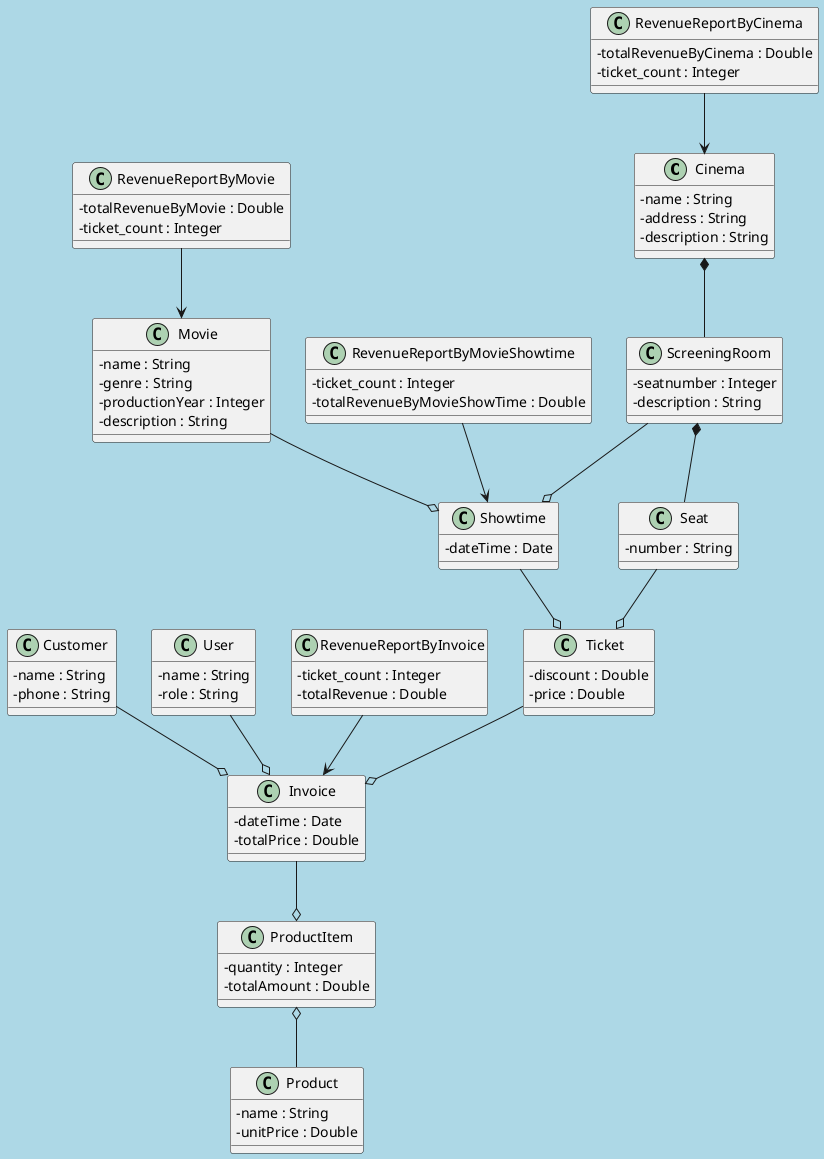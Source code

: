 @startuml
skinparam backgroundColor #add8e6
skinparam classAttributeIconSize 0

class Cinema {
    -name : String
    -address : String
    -description : String
}

class ScreeningRoom {
    -seatnumber : Integer
    -description : String
}

class Seat {
    -number : String
}

class Movie {
    -name : String
    -genre : String
    -productionYear : Integer
    -description : String
}

class Showtime {
    -dateTime : Date
}

class Customer {
    -name : String
    -phone : String
}

class User {
    -name : String
    -role : String
}

class Ticket {
    -discount : Double
    -price : Double
}

class Invoice {
    -dateTime : Date
    -totalPrice : Double
}

class ProductItem {
    -quantity : Integer
    -totalAmount : Double
}

class Product {
    -name : String
    -unitPrice : Double
}

class RevenueReportByMovie {
    -totalRevenueByMovie : Double
    -ticket_count : Integer
}

class RevenueReportByCinema {
    -totalRevenueByCinema : Double
    -ticket_count : Integer
}

class RevenueReportByMovieShowtime {
    -ticket_count : Integer
    -totalRevenueByMovieShowTime : Double
}

class RevenueReportByInvoice {
    -ticket_count : Integer
    -totalRevenue : Double
}

Cinema  *--  ScreeningRoom
ScreeningRoom  *--  Seat
ScreeningRoom  --o  Showtime
Movie  --o  Showtime
Showtime  --o  Ticket
Seat  --o  Ticket
Customer  --o  Invoice
Ticket  --o  Invoice
Invoice  --o  ProductItem
ProductItem  o--  Product
User  --o  Invoice

RevenueReportByMovie --> Movie
RevenueReportByCinema --> Cinema
RevenueReportByMovieShowtime --> Showtime
RevenueReportByInvoice --> Invoice

@enduml
